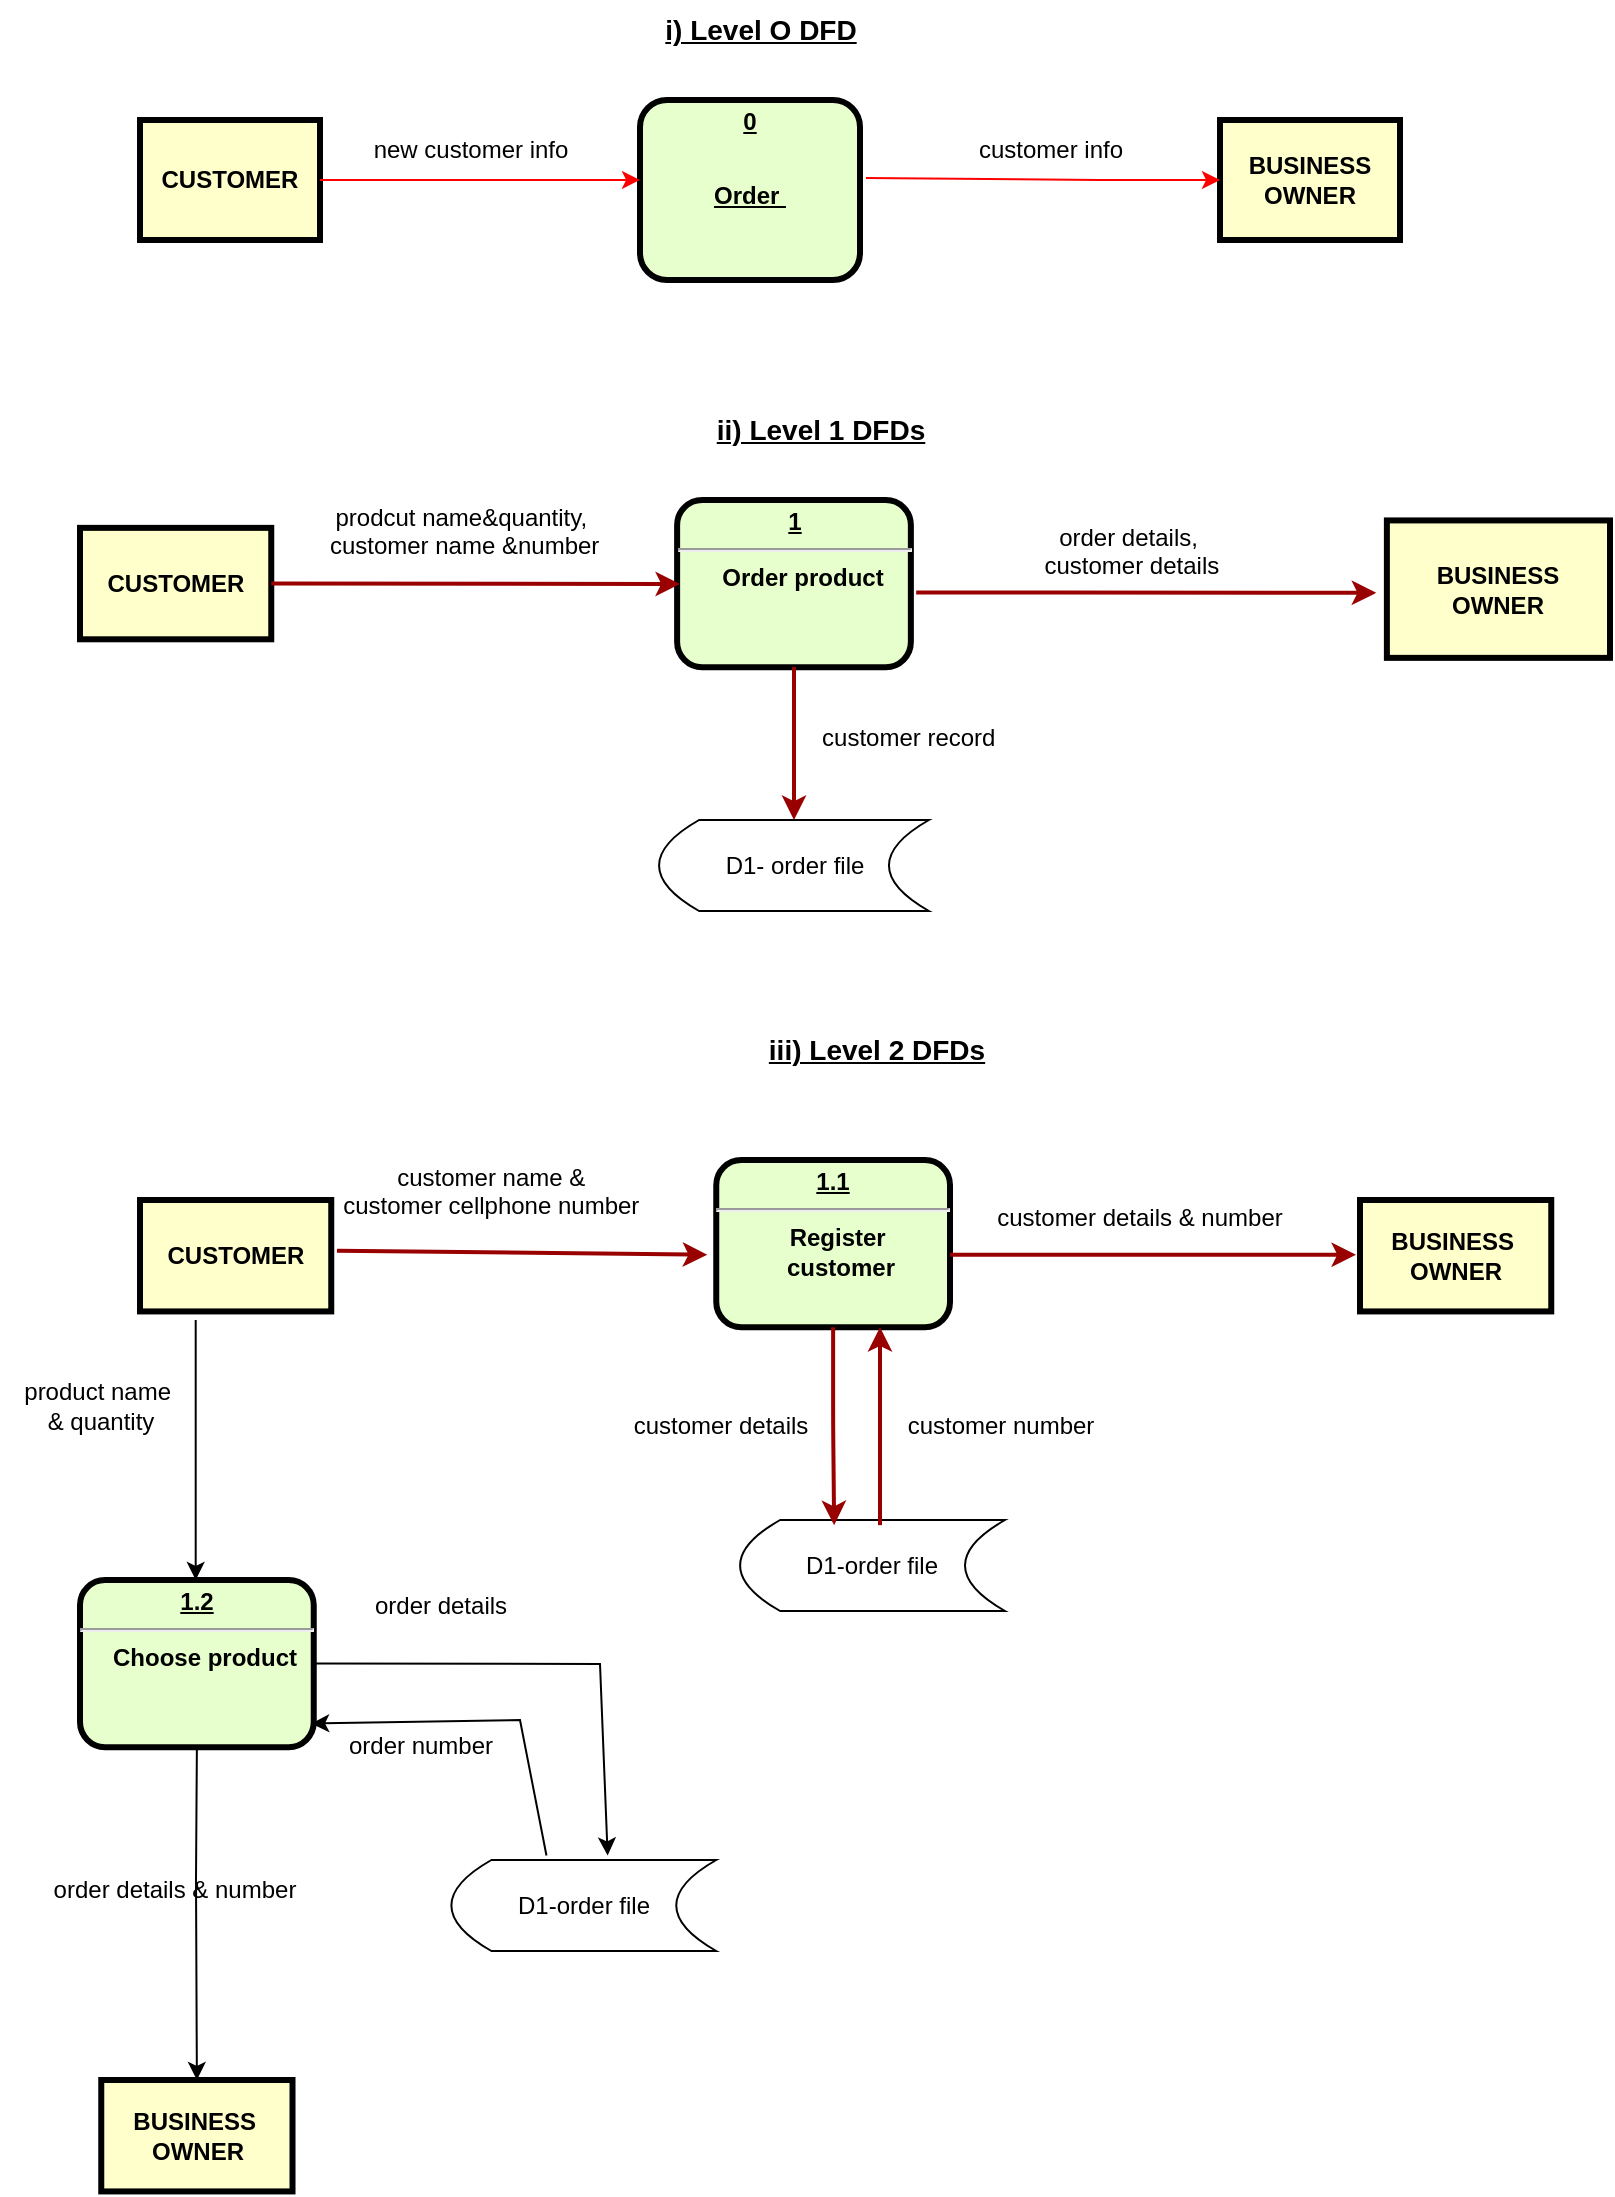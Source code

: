 <mxfile version="24.7.8">
  <diagram name="Page-1" id="c7558073-3199-34d8-9f00-42111426c3f3">
    <mxGraphModel dx="2125" dy="607" grid="1" gridSize="10" guides="1" tooltips="1" connect="1" arrows="1" fold="1" page="1" pageScale="1" pageWidth="826" pageHeight="1169" background="none" math="0" shadow="0">
      <root>
        <mxCell id="0" />
        <mxCell id="1" parent="0" />
        <mxCell id="tj8AZgJusbTu-7IndE1M-113" value="&lt;font style=&quot;font-size: 14px;&quot;&gt;&lt;b&gt;&lt;u&gt;i) Level O DFD&lt;/u&gt;&lt;/b&gt;&lt;/font&gt;" style="text;html=1;align=center;verticalAlign=middle;resizable=0;points=[];autosize=1;strokeColor=none;fillColor=none;" parent="1" vertex="1">
          <mxGeometry x="310" y="50" width="120" height="30" as="geometry" />
        </mxCell>
        <mxCell id="tj8AZgJusbTu-7IndE1M-114" value="" style="group" parent="1" vertex="1" connectable="0">
          <mxGeometry x="30" y="300" width="765" height="260" as="geometry" />
        </mxCell>
        <mxCell id="2" value="&lt;p style=&quot;margin: 0px; margin-top: 4px; text-align: center; text-decoration: underline;&quot;&gt;&lt;strong&gt;1&lt;br&gt;&lt;/strong&gt;&lt;/p&gt;&lt;hr&gt;&lt;p style=&quot;margin: 0px; margin-left: 8px;&quot;&gt;Order product&lt;/p&gt;" style="verticalAlign=middle;align=center;overflow=fill;fontSize=12;fontFamily=Helvetica;html=1;rounded=1;fontStyle=1;strokeWidth=3;fillColor=#E6FFCC" parent="tj8AZgJusbTu-7IndE1M-114" vertex="1">
          <mxGeometry x="298.562" width="116.875" height="83.571" as="geometry" />
        </mxCell>
        <mxCell id="4" value="CUSTOMER" style="whiteSpace=wrap;align=center;verticalAlign=middle;fontStyle=1;strokeWidth=3;fillColor=#FFFFCC" parent="tj8AZgJusbTu-7IndE1M-114" vertex="1">
          <mxGeometry y="13.929" width="95.625" height="55.714" as="geometry" />
        </mxCell>
        <mxCell id="12" value="BUSINESS&#xa;OWNER" style="whiteSpace=wrap;align=center;verticalAlign=middle;fontStyle=1;strokeWidth=3;fillColor=#FFFFCC" parent="tj8AZgJusbTu-7IndE1M-114" vertex="1">
          <mxGeometry x="653.438" y="10.214" width="111.562" height="68.714" as="geometry" />
        </mxCell>
        <mxCell id="37" value="" style="edgeStyle=none;noEdgeStyle=1;strokeColor=#990000;strokeWidth=2;exitX=1;exitY=0.5;exitDx=0;exitDy=0;" parent="tj8AZgJusbTu-7IndE1M-114" source="52" target="2" edge="1">
          <mxGeometry width="100" height="100" relative="1" as="geometry">
            <mxPoint x="265.625" y="73.357" as="sourcePoint" />
            <mxPoint x="371.875" y="-19.5" as="targetPoint" />
          </mxGeometry>
        </mxCell>
        <mxCell id="60" value="customer record" style="text;spacingTop=-5;align=center" parent="tj8AZgJusbTu-7IndE1M-114" vertex="1">
          <mxGeometry x="361.25" y="110.001" width="106.25" height="19.5" as="geometry" />
        </mxCell>
        <mxCell id="83" value="" style="edgeStyle=elbowEdgeStyle;elbow=vertical;strokeColor=#990000;strokeWidth=2" parent="tj8AZgJusbTu-7IndE1M-114" edge="1">
          <mxGeometry width="100" height="100" relative="1" as="geometry">
            <mxPoint x="357" y="83.571" as="sourcePoint" />
            <mxPoint x="357" y="160" as="targetPoint" />
          </mxGeometry>
        </mxCell>
        <mxCell id="tj8AZgJusbTu-7IndE1M-104" value="" style="edgeStyle=none;noEdgeStyle=1;strokeColor=#990000;strokeWidth=2;exitX=1;exitY=0.5;exitDx=0;exitDy=0;" parent="tj8AZgJusbTu-7IndE1M-114" edge="1">
          <mxGeometry width="100" height="100" relative="1" as="geometry">
            <mxPoint x="418.094" y="46.196" as="sourcePoint" />
            <mxPoint x="648.125" y="46.429" as="targetPoint" />
            <Array as="points">
              <mxPoint x="478.125" y="46.196" />
            </Array>
          </mxGeometry>
        </mxCell>
        <mxCell id="63" value="order details, &#xa;customer details" style="text;spacingTop=-5;align=center" parent="tj8AZgJusbTu-7IndE1M-114" vertex="1">
          <mxGeometry x="456.875" y="10.214" width="138.125" height="45.5" as="geometry" />
        </mxCell>
        <mxCell id="tj8AZgJusbTu-7IndE1M-112" value="D1- order file" style="shape=dataStorage;whiteSpace=wrap;html=1;fixedSize=1;" parent="tj8AZgJusbTu-7IndE1M-114" vertex="1">
          <mxGeometry x="289.536" y="160.0" width="134.938" height="45.5" as="geometry" />
        </mxCell>
        <mxCell id="tj8AZgJusbTu-7IndE1M-152" value="" style="edgeStyle=none;noEdgeStyle=1;strokeColor=#990000;strokeWidth=2;exitX=1;exitY=0.5;exitDx=0;exitDy=0;" parent="tj8AZgJusbTu-7IndE1M-114" source="4" edge="1">
          <mxGeometry width="100" height="100" relative="1" as="geometry">
            <mxPoint x="126" y="342" as="sourcePoint" />
            <mxPoint x="300" y="42" as="targetPoint" />
          </mxGeometry>
        </mxCell>
        <mxCell id="52" value="prodcut name&amp;quantity, &#xa;customer name &amp;number" style="text;spacingTop=-5;align=center" parent="tj8AZgJusbTu-7IndE1M-114" vertex="1">
          <mxGeometry x="86.065" y="0.004" width="212.5" height="40.857" as="geometry" />
        </mxCell>
        <mxCell id="tj8AZgJusbTu-7IndE1M-118" value="&lt;font style=&quot;font-size: 14px;&quot;&gt;&lt;b&gt;&lt;u&gt;ii) Level 1 DFDs&lt;/u&gt;&lt;/b&gt;&lt;/font&gt;" style="text;html=1;align=center;verticalAlign=middle;resizable=0;points=[];autosize=1;strokeColor=none;fillColor=none;" parent="1" vertex="1">
          <mxGeometry x="335" y="250" width="130" height="30" as="geometry" />
        </mxCell>
        <mxCell id="tj8AZgJusbTu-7IndE1M-119" value="&lt;font style=&quot;font-size: 14px;&quot;&gt;&lt;b&gt;&lt;u&gt;iii) Level 2 DFDs&lt;/u&gt;&lt;/b&gt;&lt;/font&gt;" style="text;html=1;align=center;verticalAlign=middle;resizable=0;points=[];autosize=1;strokeColor=none;fillColor=none;" parent="1" vertex="1">
          <mxGeometry x="362.5" y="560" width="130" height="30" as="geometry" />
        </mxCell>
        <mxCell id="tj8AZgJusbTu-7IndE1M-133" value="" style="group" parent="1" vertex="1" connectable="0">
          <mxGeometry x="60" y="100" width="630" height="90" as="geometry" />
        </mxCell>
        <mxCell id="tj8AZgJusbTu-7IndE1M-123" value="CUSTOMER" style="whiteSpace=wrap;align=center;verticalAlign=middle;fontStyle=1;strokeWidth=3;fillColor=#FFFFCC" parent="tj8AZgJusbTu-7IndE1M-133" vertex="1">
          <mxGeometry y="10" width="90" height="60" as="geometry" />
        </mxCell>
        <mxCell id="tj8AZgJusbTu-7IndE1M-125" value="&lt;p style=&quot;margin: 0px; margin-top: 4px; text-align: center; text-decoration: underline;&quot;&gt;&lt;span style=&quot;background-color: initial;&quot;&gt;0&lt;/span&gt;&lt;/p&gt;&lt;p style=&quot;margin: 0px; margin-top: 4px; text-align: center; text-decoration: underline;&quot;&gt;&lt;span style=&quot;background-color: initial;&quot;&gt;&lt;br&gt;&lt;/span&gt;&lt;/p&gt;&lt;p style=&quot;margin: 0px; margin-top: 4px; text-align: center; text-decoration: underline;&quot;&gt;&lt;span style=&quot;background-color: initial;&quot;&gt;Order&amp;nbsp;&lt;/span&gt;&lt;br&gt;&lt;/p&gt;" style="verticalAlign=middle;align=center;overflow=fill;fontSize=12;fontFamily=Helvetica;html=1;rounded=1;fontStyle=1;strokeWidth=3;fillColor=#E6FFCC" parent="tj8AZgJusbTu-7IndE1M-133" vertex="1">
          <mxGeometry x="250" width="110" height="90" as="geometry" />
        </mxCell>
        <mxCell id="tj8AZgJusbTu-7IndE1M-126" value="" style="endArrow=classic;html=1;rounded=0;entryX=0;entryY=0.444;entryDx=0;entryDy=0;exitX=1;exitY=0.5;exitDx=0;exitDy=0;exitPerimeter=0;strokeColor=#FF0000;fillColor=#FF0000;entryPerimeter=0;" parent="tj8AZgJusbTu-7IndE1M-133" source="tj8AZgJusbTu-7IndE1M-123" target="tj8AZgJusbTu-7IndE1M-125" edge="1">
          <mxGeometry width="50" height="50" relative="1" as="geometry">
            <mxPoint x="120" y="60" as="sourcePoint" />
            <mxPoint x="170" y="10" as="targetPoint" />
          </mxGeometry>
        </mxCell>
        <mxCell id="tj8AZgJusbTu-7IndE1M-129" value="new customer info" style="text;html=1;align=center;verticalAlign=middle;resizable=0;points=[];autosize=1;strokeColor=none;fillColor=none;" parent="tj8AZgJusbTu-7IndE1M-133" vertex="1">
          <mxGeometry x="105" y="10" width="120" height="30" as="geometry" />
        </mxCell>
        <mxCell id="tj8AZgJusbTu-7IndE1M-130" value="BUSINESS&#xa;OWNER" style="whiteSpace=wrap;align=center;verticalAlign=middle;fontStyle=1;strokeWidth=3;fillColor=#FFFFCC" parent="tj8AZgJusbTu-7IndE1M-133" vertex="1">
          <mxGeometry x="540" y="10" width="90" height="60" as="geometry" />
        </mxCell>
        <mxCell id="tj8AZgJusbTu-7IndE1M-131" value="" style="endArrow=classic;html=1;rounded=0;exitX=1.027;exitY=0.433;exitDx=0;exitDy=0;exitPerimeter=0;strokeColor=#FF0000;fillColor=#FF0000;" parent="tj8AZgJusbTu-7IndE1M-133" source="tj8AZgJusbTu-7IndE1M-125" edge="1">
          <mxGeometry width="50" height="50" relative="1" as="geometry">
            <mxPoint x="430" y="30" as="sourcePoint" />
            <mxPoint x="540" y="40" as="targetPoint" />
            <Array as="points">
              <mxPoint x="480" y="40" />
            </Array>
          </mxGeometry>
        </mxCell>
        <mxCell id="tj8AZgJusbTu-7IndE1M-132" value="customer info" style="text;html=1;align=center;verticalAlign=middle;resizable=0;points=[];autosize=1;strokeColor=none;fillColor=none;" parent="tj8AZgJusbTu-7IndE1M-133" vertex="1">
          <mxGeometry x="405" y="10" width="100" height="30" as="geometry" />
        </mxCell>
        <mxCell id="tj8AZgJusbTu-7IndE1M-140" value="CUSTOMER" style="whiteSpace=wrap;align=center;verticalAlign=middle;fontStyle=1;strokeWidth=3;fillColor=#FFFFCC" parent="1" vertex="1">
          <mxGeometry x="60" y="650" width="95.625" height="55.714" as="geometry" />
        </mxCell>
        <mxCell id="tj8AZgJusbTu-7IndE1M-141" value="&lt;p style=&quot;margin: 0px; margin-top: 4px; text-align: center; text-decoration: underline;&quot;&gt;&lt;strong&gt;1.1&lt;br&gt;&lt;/strong&gt;&lt;/p&gt;&lt;hr&gt;&lt;p style=&quot;margin: 0px; margin-left: 8px;&quot;&gt;Register&amp;nbsp;&lt;/p&gt;&lt;p style=&quot;margin: 0px; margin-left: 8px;&quot;&gt;customer&lt;/p&gt;" style="verticalAlign=middle;align=center;overflow=fill;fontSize=12;fontFamily=Helvetica;html=1;rounded=1;fontStyle=1;strokeWidth=3;fillColor=#E6FFCC" parent="1" vertex="1">
          <mxGeometry x="348.13" y="630" width="116.875" height="83.571" as="geometry" />
        </mxCell>
        <mxCell id="tj8AZgJusbTu-7IndE1M-149" value="" style="edgeStyle=none;noEdgeStyle=1;strokeColor=#990000;strokeWidth=2;exitX=0.094;exitY=1.11;exitDx=0;exitDy=0;exitPerimeter=0;" parent="1" edge="1" source="tj8AZgJusbTu-7IndE1M-153">
          <mxGeometry width="100" height="100" relative="1" as="geometry">
            <mxPoint x="140.63" y="677.36" as="sourcePoint" />
            <mxPoint x="343.63" y="677.36" as="targetPoint" />
          </mxGeometry>
        </mxCell>
        <mxCell id="tj8AZgJusbTu-7IndE1M-153" value="customer name &amp;&#xa;customer cellphone number" style="text;spacingTop=-5;align=center" parent="1" vertex="1">
          <mxGeometry x="140.63" y="630" width="190" height="40.86" as="geometry" />
        </mxCell>
        <mxCell id="tj8AZgJusbTu-7IndE1M-154" value="BUSINESS &#xa;OWNER" style="whiteSpace=wrap;align=center;verticalAlign=middle;fontStyle=1;strokeWidth=3;fillColor=#FFFFCC" parent="1" vertex="1">
          <mxGeometry x="670" y="650" width="95.625" height="55.714" as="geometry" />
        </mxCell>
        <mxCell id="tj8AZgJusbTu-7IndE1M-155" value="" style="edgeStyle=none;noEdgeStyle=1;strokeColor=#990000;strokeWidth=2;exitX=1;exitY=0.5;exitDx=0;exitDy=0;" parent="1" edge="1">
          <mxGeometry width="100" height="100" relative="1" as="geometry">
            <mxPoint x="465.01" y="677.36" as="sourcePoint" />
            <mxPoint x="668.01" y="677.36" as="targetPoint" />
          </mxGeometry>
        </mxCell>
        <mxCell id="tj8AZgJusbTu-7IndE1M-156" value="customer details &amp; number" style="text;spacingTop=-5;align=center" parent="1" vertex="1">
          <mxGeometry x="465" y="650" width="190" height="20" as="geometry" />
        </mxCell>
        <mxCell id="tj8AZgJusbTu-7IndE1M-157" value="D1-order file" style="shape=dataStorage;whiteSpace=wrap;html=1;fixedSize=1;" parent="1" vertex="1">
          <mxGeometry x="360.06" y="810" width="132.44" height="45.5" as="geometry" />
        </mxCell>
        <mxCell id="tj8AZgJusbTu-7IndE1M-158" value="" style="edgeStyle=elbowEdgeStyle;elbow=vertical;strokeColor=#990000;strokeWidth=2;exitX=0.5;exitY=1;exitDx=0;exitDy=0;entryX=0.355;entryY=0.057;entryDx=0;entryDy=0;entryPerimeter=0;" parent="1" source="tj8AZgJusbTu-7IndE1M-141" target="tj8AZgJusbTu-7IndE1M-157" edge="1">
          <mxGeometry width="100" height="100" relative="1" as="geometry">
            <mxPoint x="420" y="750" as="sourcePoint" />
            <mxPoint x="410" y="810" as="targetPoint" />
          </mxGeometry>
        </mxCell>
        <mxCell id="tj8AZgJusbTu-7IndE1M-159" value="" style="edgeStyle=elbowEdgeStyle;elbow=vertical;strokeColor=#990000;strokeWidth=2;exitX=0.5;exitY=1;exitDx=0;exitDy=0;entryX=0.355;entryY=0.057;entryDx=0;entryDy=0;entryPerimeter=0;" parent="1" edge="1">
          <mxGeometry width="100" height="100" relative="1" as="geometry">
            <mxPoint x="430" y="812.57" as="sourcePoint" />
            <mxPoint x="430" y="713.57" as="targetPoint" />
          </mxGeometry>
        </mxCell>
        <mxCell id="4Pd_uTjT-nDggV-8KVH9-83" value="customer details" style="text;html=1;align=center;verticalAlign=middle;resizable=0;points=[];autosize=1;strokeColor=none;fillColor=none;" vertex="1" parent="1">
          <mxGeometry x="295" y="748" width="110" height="30" as="geometry" />
        </mxCell>
        <mxCell id="4Pd_uTjT-nDggV-8KVH9-84" value="customer number" style="text;html=1;align=center;verticalAlign=middle;resizable=0;points=[];autosize=1;strokeColor=none;fillColor=none;" vertex="1" parent="1">
          <mxGeometry x="430" y="748" width="120" height="30" as="geometry" />
        </mxCell>
        <mxCell id="4Pd_uTjT-nDggV-8KVH9-85" value="" style="endArrow=classic;html=1;rounded=0;" edge="1" parent="1">
          <mxGeometry width="50" height="50" relative="1" as="geometry">
            <mxPoint x="87.85" y="710" as="sourcePoint" />
            <mxPoint x="87.85" y="840" as="targetPoint" />
            <Array as="points" />
          </mxGeometry>
        </mxCell>
        <mxCell id="4Pd_uTjT-nDggV-8KVH9-86" value="product name&amp;nbsp;&lt;div&gt;&amp;amp; quantity&lt;/div&gt;" style="text;html=1;align=center;verticalAlign=middle;resizable=0;points=[];autosize=1;strokeColor=none;fillColor=none;" vertex="1" parent="1">
          <mxGeometry x="-10" y="733" width="100" height="40" as="geometry" />
        </mxCell>
        <mxCell id="4Pd_uTjT-nDggV-8KVH9-87" value="&lt;p style=&quot;margin: 0px; margin-top: 4px; text-align: center; text-decoration: underline;&quot;&gt;&lt;strong&gt;1.2&lt;br&gt;&lt;/strong&gt;&lt;/p&gt;&lt;hr&gt;&lt;p style=&quot;margin: 0px; margin-left: 8px;&quot;&gt;Choose product&lt;/p&gt;" style="verticalAlign=middle;align=center;overflow=fill;fontSize=12;fontFamily=Helvetica;html=1;rounded=1;fontStyle=1;strokeWidth=3;fillColor=#E6FFCC" vertex="1" parent="1">
          <mxGeometry x="30" y="840" width="116.875" height="83.571" as="geometry" />
        </mxCell>
        <mxCell id="4Pd_uTjT-nDggV-8KVH9-89" value="" style="endArrow=classic;html=1;rounded=0;exitX=0.5;exitY=1;exitDx=0;exitDy=0;entryX=0.5;entryY=0;entryDx=0;entryDy=0;" edge="1" parent="1" source="4Pd_uTjT-nDggV-8KVH9-87" target="4Pd_uTjT-nDggV-8KVH9-93">
          <mxGeometry width="50" height="50" relative="1" as="geometry">
            <mxPoint x="170" y="990" as="sourcePoint" />
            <mxPoint x="270" y="990" as="targetPoint" />
            <Array as="points">
              <mxPoint x="88" y="990" />
            </Array>
          </mxGeometry>
        </mxCell>
        <mxCell id="4Pd_uTjT-nDggV-8KVH9-91" value="order details &amp;amp; number" style="text;html=1;align=center;verticalAlign=middle;resizable=0;points=[];autosize=1;strokeColor=none;fillColor=none;" vertex="1" parent="1">
          <mxGeometry x="6.88" y="980" width="140" height="30" as="geometry" />
        </mxCell>
        <mxCell id="4Pd_uTjT-nDggV-8KVH9-93" value="BUSINESS &#xa;OWNER" style="whiteSpace=wrap;align=center;verticalAlign=middle;fontStyle=1;strokeWidth=3;fillColor=#FFFFCC" vertex="1" parent="1">
          <mxGeometry x="40.63" y="1090" width="95.625" height="55.714" as="geometry" />
        </mxCell>
        <mxCell id="4Pd_uTjT-nDggV-8KVH9-94" value="" style="endArrow=classic;html=1;rounded=0;exitX=1;exitY=0.5;exitDx=0;exitDy=0;entryX=0.59;entryY=-0.05;entryDx=0;entryDy=0;entryPerimeter=0;" edge="1" parent="1" source="4Pd_uTjT-nDggV-8KVH9-87" target="4Pd_uTjT-nDggV-8KVH9-95">
          <mxGeometry width="50" height="50" relative="1" as="geometry">
            <mxPoint x="230" y="890" as="sourcePoint" />
            <mxPoint x="293" y="970" as="targetPoint" />
            <Array as="points">
              <mxPoint x="290" y="882" />
            </Array>
          </mxGeometry>
        </mxCell>
        <mxCell id="4Pd_uTjT-nDggV-8KVH9-95" value="D1-order file" style="shape=dataStorage;whiteSpace=wrap;html=1;fixedSize=1;" vertex="1" parent="1">
          <mxGeometry x="215.69" y="980" width="132.44" height="45.5" as="geometry" />
        </mxCell>
        <mxCell id="4Pd_uTjT-nDggV-8KVH9-96" value="" style="endArrow=classic;html=1;rounded=0;exitX=0.359;exitY=-0.05;exitDx=0;exitDy=0;entryX=0.989;entryY=0.859;entryDx=0;entryDy=0;entryPerimeter=0;exitPerimeter=0;" edge="1" parent="1" source="4Pd_uTjT-nDggV-8KVH9-95" target="4Pd_uTjT-nDggV-8KVH9-87">
          <mxGeometry width="50" height="50" relative="1" as="geometry">
            <mxPoint x="320" y="970" as="sourcePoint" />
            <mxPoint x="140.63" y="1010" as="targetPoint" />
            <Array as="points">
              <mxPoint x="250" y="910" />
            </Array>
          </mxGeometry>
        </mxCell>
        <mxCell id="4Pd_uTjT-nDggV-8KVH9-97" value="order details" style="text;html=1;align=center;verticalAlign=middle;resizable=0;points=[];autosize=1;strokeColor=none;fillColor=none;" vertex="1" parent="1">
          <mxGeometry x="165" y="838" width="90" height="30" as="geometry" />
        </mxCell>
        <mxCell id="4Pd_uTjT-nDggV-8KVH9-98" value="order number" style="text;html=1;align=center;verticalAlign=middle;resizable=0;points=[];autosize=1;strokeColor=none;fillColor=none;" vertex="1" parent="1">
          <mxGeometry x="150" y="908" width="100" height="30" as="geometry" />
        </mxCell>
      </root>
    </mxGraphModel>
  </diagram>
</mxfile>

